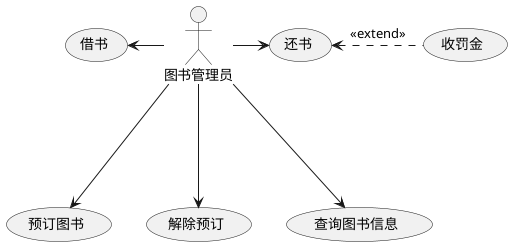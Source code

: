 @startuml
图书管理员--->(预订图书)
图书管理员--->(解除预订)
图书管理员-right->(还书)
(还书)<.(收罚金):<<extend>>
图书管理员-left-->(借书)
图书管理员--->(查询图书信息)
@enduml